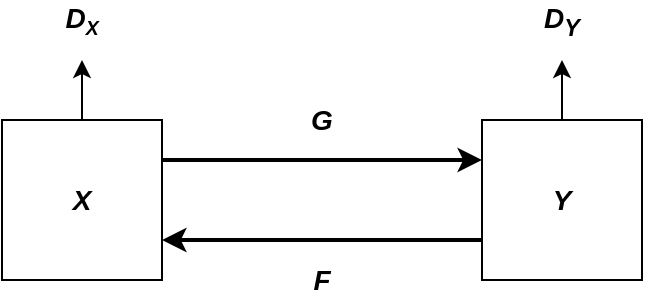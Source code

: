 <mxfile version="14.6.5" type="github">
  <diagram id="C5RBs43oDa-KdzZeNtuy" name="Page-1">
    <mxGraphModel dx="1356" dy="599" grid="0" gridSize="10" guides="1" tooltips="1" connect="1" arrows="1" fold="1" page="0" pageScale="1" pageWidth="827" pageHeight="1169" math="0" shadow="0">
      <root>
        <mxCell id="WIyWlLk6GJQsqaUBKTNV-0" />
        <mxCell id="WIyWlLk6GJQsqaUBKTNV-1" parent="WIyWlLk6GJQsqaUBKTNV-0" />
        <mxCell id="kTMpqGEq8r84BiMMHzuE-5" style="edgeStyle=orthogonalEdgeStyle;rounded=0;orthogonalLoop=1;jettySize=auto;html=1;exitX=0.5;exitY=0;exitDx=0;exitDy=0;" edge="1" parent="WIyWlLk6GJQsqaUBKTNV-1" source="kTMpqGEq8r84BiMMHzuE-1">
          <mxGeometry relative="1" as="geometry">
            <mxPoint x="240" y="120" as="targetPoint" />
          </mxGeometry>
        </mxCell>
        <mxCell id="kTMpqGEq8r84BiMMHzuE-9" style="rounded=0;orthogonalLoop=1;jettySize=auto;html=1;entryX=0;entryY=0.25;entryDx=0;entryDy=0;strokeWidth=2;exitX=1;exitY=0.25;exitDx=0;exitDy=0;" edge="1" parent="WIyWlLk6GJQsqaUBKTNV-1" source="kTMpqGEq8r84BiMMHzuE-1" target="kTMpqGEq8r84BiMMHzuE-2">
          <mxGeometry relative="1" as="geometry" />
        </mxCell>
        <mxCell id="kTMpqGEq8r84BiMMHzuE-1" value="&lt;b&gt;&lt;i&gt;&lt;font style=&quot;font-size: 14px&quot;&gt;X&lt;/font&gt;&lt;/i&gt;&lt;/b&gt;" style="whiteSpace=wrap;html=1;aspect=fixed;" vertex="1" parent="WIyWlLk6GJQsqaUBKTNV-1">
          <mxGeometry x="200" y="150" width="80" height="80" as="geometry" />
        </mxCell>
        <mxCell id="kTMpqGEq8r84BiMMHzuE-6" style="edgeStyle=orthogonalEdgeStyle;rounded=0;orthogonalLoop=1;jettySize=auto;html=1;exitX=0.5;exitY=0;exitDx=0;exitDy=0;" edge="1" parent="WIyWlLk6GJQsqaUBKTNV-1" source="kTMpqGEq8r84BiMMHzuE-2">
          <mxGeometry relative="1" as="geometry">
            <mxPoint x="480" y="120" as="targetPoint" />
          </mxGeometry>
        </mxCell>
        <mxCell id="kTMpqGEq8r84BiMMHzuE-10" style="edgeStyle=none;rounded=0;orthogonalLoop=1;jettySize=auto;html=1;exitX=0;exitY=0.75;exitDx=0;exitDy=0;entryX=1;entryY=0.75;entryDx=0;entryDy=0;strokeWidth=2;" edge="1" parent="WIyWlLk6GJQsqaUBKTNV-1" source="kTMpqGEq8r84BiMMHzuE-2" target="kTMpqGEq8r84BiMMHzuE-1">
          <mxGeometry relative="1" as="geometry" />
        </mxCell>
        <mxCell id="kTMpqGEq8r84BiMMHzuE-2" value="&lt;span style=&quot;font-size: 14px&quot;&gt;&lt;b&gt;&lt;i&gt;Y&lt;/i&gt;&lt;/b&gt;&lt;/span&gt;" style="whiteSpace=wrap;html=1;aspect=fixed;" vertex="1" parent="WIyWlLk6GJQsqaUBKTNV-1">
          <mxGeometry x="440" y="150" width="80" height="80" as="geometry" />
        </mxCell>
        <mxCell id="kTMpqGEq8r84BiMMHzuE-3" value="&lt;font&gt;&lt;b&gt;&lt;i&gt;&lt;span style=&quot;font-size: 14px&quot;&gt;D&lt;/span&gt;&lt;span style=&quot;font-size: 11.667px&quot;&gt;&lt;sub&gt;X&lt;/sub&gt;&lt;/span&gt;&lt;/i&gt;&lt;/b&gt;&lt;/font&gt;" style="text;html=1;strokeColor=none;fillColor=none;align=center;verticalAlign=middle;whiteSpace=wrap;rounded=0;" vertex="1" parent="WIyWlLk6GJQsqaUBKTNV-1">
          <mxGeometry x="210" y="90" width="60" height="20" as="geometry" />
        </mxCell>
        <mxCell id="kTMpqGEq8r84BiMMHzuE-4" value="&lt;span style=&quot;font-size: 14px&quot;&gt;&lt;b&gt;&lt;i&gt;D&lt;sub&gt;Y&lt;/sub&gt;&lt;/i&gt;&lt;/b&gt;&lt;/span&gt;" style="text;html=1;strokeColor=none;fillColor=none;align=center;verticalAlign=middle;whiteSpace=wrap;rounded=0;" vertex="1" parent="WIyWlLk6GJQsqaUBKTNV-1">
          <mxGeometry x="450" y="90" width="60" height="20" as="geometry" />
        </mxCell>
        <mxCell id="kTMpqGEq8r84BiMMHzuE-11" value="&lt;font style=&quot;font-size: 14px&quot;&gt;&lt;i&gt;&lt;b&gt;G&lt;/b&gt;&lt;/i&gt;&lt;/font&gt;" style="text;html=1;strokeColor=none;fillColor=none;align=center;verticalAlign=middle;whiteSpace=wrap;rounded=0;" vertex="1" parent="WIyWlLk6GJQsqaUBKTNV-1">
          <mxGeometry x="340" y="140" width="40" height="20" as="geometry" />
        </mxCell>
        <mxCell id="kTMpqGEq8r84BiMMHzuE-12" value="&lt;font style=&quot;font-size: 14px&quot;&gt;&lt;b&gt;&lt;i&gt;F&lt;/i&gt;&lt;/b&gt;&lt;/font&gt;" style="text;html=1;strokeColor=none;fillColor=none;align=center;verticalAlign=middle;whiteSpace=wrap;rounded=0;" vertex="1" parent="WIyWlLk6GJQsqaUBKTNV-1">
          <mxGeometry x="340" y="220" width="40" height="20" as="geometry" />
        </mxCell>
      </root>
    </mxGraphModel>
  </diagram>
</mxfile>
